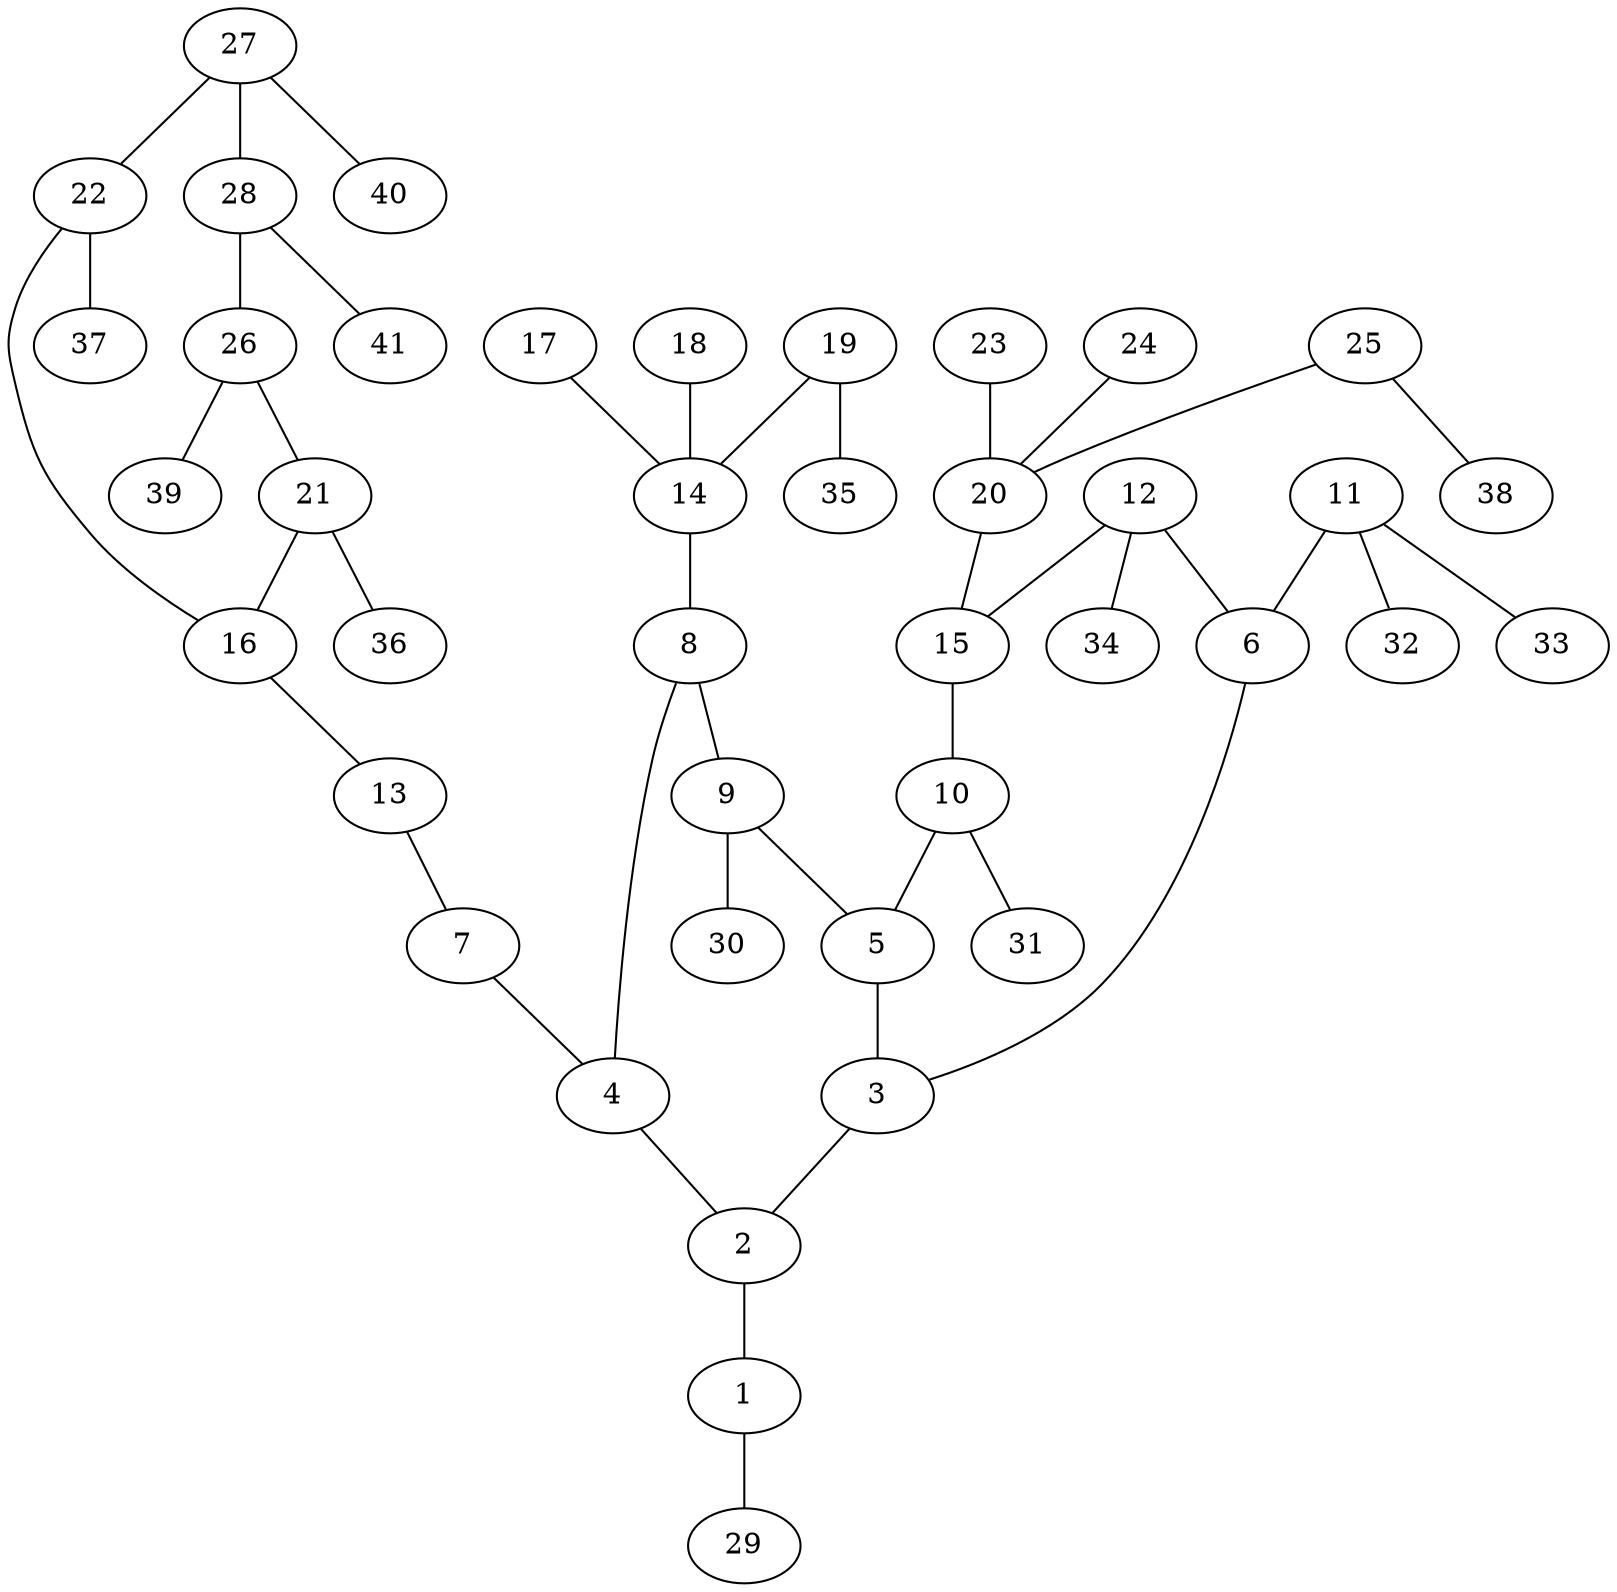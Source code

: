 graph molecule_4009 {
	1	 [chem=O];
	29	 [chem=H];
	1 -- 29	 [valence=1];
	2	 [chem=C];
	2 -- 1	 [valence=1];
	3	 [chem=C];
	3 -- 2	 [valence=2];
	4	 [chem=C];
	4 -- 2	 [valence=1];
	5	 [chem=C];
	5 -- 3	 [valence=1];
	6	 [chem=C];
	6 -- 3	 [valence=1];
	7	 [chem=N];
	7 -- 4	 [valence=1];
	8	 [chem=C];
	8 -- 4	 [valence=2];
	9	 [chem=C];
	8 -- 9	 [valence=1];
	9 -- 5	 [valence=2];
	30	 [chem=H];
	9 -- 30	 [valence=1];
	10	 [chem=C];
	10 -- 5	 [valence=1];
	31	 [chem=H];
	10 -- 31	 [valence=1];
	11	 [chem=N];
	11 -- 6	 [valence=1];
	32	 [chem=H];
	11 -- 32	 [valence=1];
	33	 [chem=H];
	11 -- 33	 [valence=1];
	12	 [chem=C];
	12 -- 6	 [valence=2];
	15	 [chem=C];
	12 -- 15	 [valence=1];
	34	 [chem=H];
	12 -- 34	 [valence=1];
	13	 [chem=N];
	13 -- 7	 [valence=2];
	14	 [chem=S];
	14 -- 8	 [valence=1];
	15 -- 10	 [valence=2];
	16	 [chem=C];
	16 -- 13	 [valence=1];
	17	 [chem=O];
	17 -- 14	 [valence=2];
	18	 [chem=O];
	18 -- 14	 [valence=2];
	19	 [chem=O];
	19 -- 14	 [valence=1];
	35	 [chem=H];
	19 -- 35	 [valence=1];
	20	 [chem=S];
	20 -- 15	 [valence=1];
	21	 [chem=C];
	21 -- 16	 [valence=2];
	36	 [chem=H];
	21 -- 36	 [valence=1];
	22	 [chem=C];
	22 -- 16	 [valence=1];
	37	 [chem=H];
	22 -- 37	 [valence=1];
	23	 [chem=O];
	23 -- 20	 [valence=2];
	24	 [chem=O];
	24 -- 20	 [valence=2];
	25	 [chem=O];
	25 -- 20	 [valence=1];
	38	 [chem=H];
	25 -- 38	 [valence=1];
	26	 [chem=C];
	26 -- 21	 [valence=1];
	39	 [chem=H];
	26 -- 39	 [valence=1];
	27	 [chem=C];
	27 -- 22	 [valence=2];
	28	 [chem=C];
	27 -- 28	 [valence=1];
	40	 [chem=H];
	27 -- 40	 [valence=1];
	28 -- 26	 [valence=2];
	41	 [chem=H];
	28 -- 41	 [valence=1];
}
